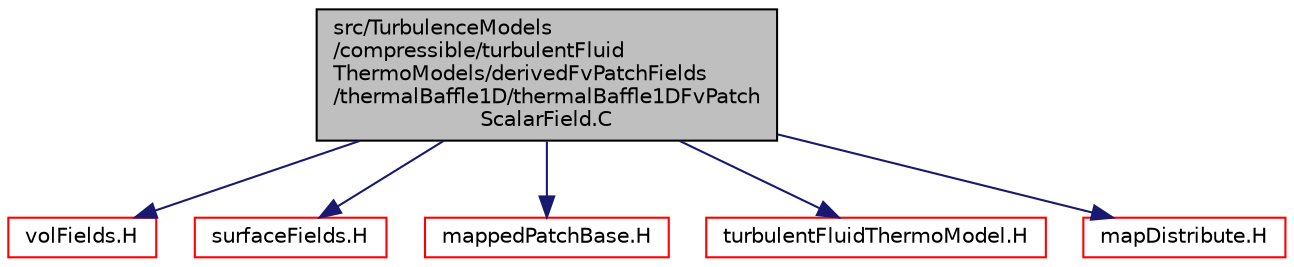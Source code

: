 digraph "src/TurbulenceModels/compressible/turbulentFluidThermoModels/derivedFvPatchFields/thermalBaffle1D/thermalBaffle1DFvPatchScalarField.C"
{
  bgcolor="transparent";
  edge [fontname="Helvetica",fontsize="10",labelfontname="Helvetica",labelfontsize="10"];
  node [fontname="Helvetica",fontsize="10",shape=record];
  Node0 [label="src/TurbulenceModels\l/compressible/turbulentFluid\lThermoModels/derivedFvPatchFields\l/thermalBaffle1D/thermalBaffle1DFvPatch\lScalarField.C",height=0.2,width=0.4,color="black", fillcolor="grey75", style="filled", fontcolor="black"];
  Node0 -> Node1 [color="midnightblue",fontsize="10",style="solid",fontname="Helvetica"];
  Node1 [label="volFields.H",height=0.2,width=0.4,color="red",URL="$a02912.html"];
  Node0 -> Node316 [color="midnightblue",fontsize="10",style="solid",fontname="Helvetica"];
  Node316 [label="surfaceFields.H",height=0.2,width=0.4,color="red",URL="$a02897.html",tooltip="Foam::surfaceFields. "];
  Node0 -> Node323 [color="midnightblue",fontsize="10",style="solid",fontname="Helvetica"];
  Node323 [label="mappedPatchBase.H",height=0.2,width=0.4,color="red",URL="$a08282.html"];
  Node0 -> Node343 [color="midnightblue",fontsize="10",style="solid",fontname="Helvetica"];
  Node343 [label="turbulentFluidThermoModel.H",height=0.2,width=0.4,color="red",URL="$a17672.html"];
  Node0 -> Node368 [color="midnightblue",fontsize="10",style="solid",fontname="Helvetica"];
  Node368 [label="mapDistribute.H",height=0.2,width=0.4,color="red",URL="$a12335.html"];
}

